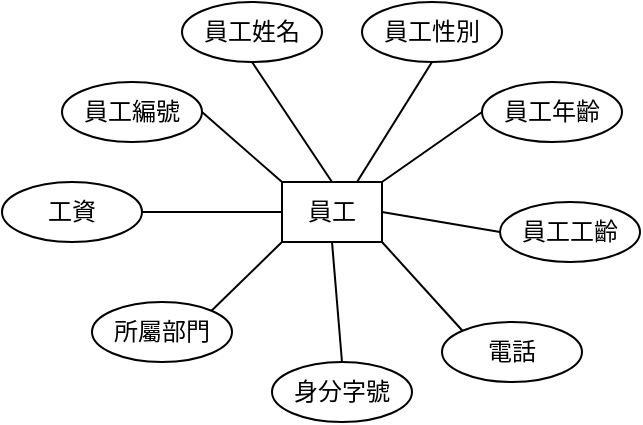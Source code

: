 <mxfile version="22.1.15" type="github">
  <diagram name="第 1 页" id="2KPR2waZYj5MwjoJPlhJ">
    <mxGraphModel dx="1426" dy="751" grid="1" gridSize="10" guides="1" tooltips="1" connect="1" arrows="1" fold="1" page="1" pageScale="1" pageWidth="827" pageHeight="1169" math="0" shadow="0">
      <root>
        <mxCell id="0" />
        <mxCell id="1" parent="0" />
        <mxCell id="KaZ5Hf-sdvHzui96Yfx0-1" value="員工" style="html=1;whiteSpace=wrap;" vertex="1" parent="1">
          <mxGeometry x="400" y="270" width="50" height="30" as="geometry" />
        </mxCell>
        <mxCell id="KaZ5Hf-sdvHzui96Yfx0-2" value="員工編號" style="ellipse;whiteSpace=wrap;html=1;" vertex="1" parent="1">
          <mxGeometry x="290" y="220" width="70" height="30" as="geometry" />
        </mxCell>
        <mxCell id="KaZ5Hf-sdvHzui96Yfx0-3" value="員工姓名" style="ellipse;whiteSpace=wrap;html=1;" vertex="1" parent="1">
          <mxGeometry x="350" y="180" width="70" height="30" as="geometry" />
        </mxCell>
        <mxCell id="KaZ5Hf-sdvHzui96Yfx0-4" value="員工性別" style="ellipse;whiteSpace=wrap;html=1;" vertex="1" parent="1">
          <mxGeometry x="440" y="180" width="70" height="30" as="geometry" />
        </mxCell>
        <mxCell id="KaZ5Hf-sdvHzui96Yfx0-5" value="員工年齡" style="ellipse;whiteSpace=wrap;html=1;" vertex="1" parent="1">
          <mxGeometry x="500" y="220" width="70" height="30" as="geometry" />
        </mxCell>
        <mxCell id="KaZ5Hf-sdvHzui96Yfx0-6" value="員工工齡" style="ellipse;whiteSpace=wrap;html=1;" vertex="1" parent="1">
          <mxGeometry x="509" y="280" width="70" height="30" as="geometry" />
        </mxCell>
        <mxCell id="KaZ5Hf-sdvHzui96Yfx0-7" value="電話" style="ellipse;whiteSpace=wrap;html=1;" vertex="1" parent="1">
          <mxGeometry x="480" y="340" width="70" height="30" as="geometry" />
        </mxCell>
        <mxCell id="KaZ5Hf-sdvHzui96Yfx0-8" value="身分字號" style="ellipse;whiteSpace=wrap;html=1;" vertex="1" parent="1">
          <mxGeometry x="395" y="360" width="70" height="30" as="geometry" />
        </mxCell>
        <mxCell id="KaZ5Hf-sdvHzui96Yfx0-9" value="所屬部門" style="ellipse;whiteSpace=wrap;html=1;" vertex="1" parent="1">
          <mxGeometry x="305" y="330" width="70" height="30" as="geometry" />
        </mxCell>
        <mxCell id="KaZ5Hf-sdvHzui96Yfx0-10" value="工資" style="ellipse;whiteSpace=wrap;html=1;" vertex="1" parent="1">
          <mxGeometry x="260" y="270" width="70" height="30" as="geometry" />
        </mxCell>
        <mxCell id="KaZ5Hf-sdvHzui96Yfx0-11" value="" style="endArrow=none;html=1;rounded=0;exitX=0.5;exitY=0;exitDx=0;exitDy=0;entryX=0.5;entryY=1;entryDx=0;entryDy=0;" edge="1" parent="1" source="KaZ5Hf-sdvHzui96Yfx0-1" target="KaZ5Hf-sdvHzui96Yfx0-3">
          <mxGeometry relative="1" as="geometry">
            <mxPoint x="340" y="220" as="sourcePoint" />
            <mxPoint x="500" y="220" as="targetPoint" />
          </mxGeometry>
        </mxCell>
        <mxCell id="KaZ5Hf-sdvHzui96Yfx0-12" value="" style="endArrow=none;html=1;rounded=0;exitX=0.75;exitY=0;exitDx=0;exitDy=0;entryX=0.5;entryY=1;entryDx=0;entryDy=0;" edge="1" parent="1" source="KaZ5Hf-sdvHzui96Yfx0-1" target="KaZ5Hf-sdvHzui96Yfx0-4">
          <mxGeometry relative="1" as="geometry">
            <mxPoint x="340" y="220" as="sourcePoint" />
            <mxPoint x="500" y="220" as="targetPoint" />
          </mxGeometry>
        </mxCell>
        <mxCell id="KaZ5Hf-sdvHzui96Yfx0-13" value="" style="endArrow=none;html=1;rounded=0;exitX=1;exitY=0;exitDx=0;exitDy=0;entryX=0;entryY=0.5;entryDx=0;entryDy=0;" edge="1" parent="1" source="KaZ5Hf-sdvHzui96Yfx0-1" target="KaZ5Hf-sdvHzui96Yfx0-5">
          <mxGeometry relative="1" as="geometry">
            <mxPoint x="340" y="220" as="sourcePoint" />
            <mxPoint x="470" y="250" as="targetPoint" />
          </mxGeometry>
        </mxCell>
        <mxCell id="KaZ5Hf-sdvHzui96Yfx0-14" value="" style="endArrow=none;html=1;rounded=0;exitX=1;exitY=0.5;exitDx=0;exitDy=0;entryX=0;entryY=0.5;entryDx=0;entryDy=0;" edge="1" parent="1" source="KaZ5Hf-sdvHzui96Yfx0-1" target="KaZ5Hf-sdvHzui96Yfx0-6">
          <mxGeometry relative="1" as="geometry">
            <mxPoint x="340" y="220" as="sourcePoint" />
            <mxPoint x="500" y="220" as="targetPoint" />
          </mxGeometry>
        </mxCell>
        <mxCell id="KaZ5Hf-sdvHzui96Yfx0-15" value="" style="endArrow=none;html=1;rounded=0;exitX=1;exitY=1;exitDx=0;exitDy=0;entryX=0;entryY=0;entryDx=0;entryDy=0;" edge="1" parent="1" source="KaZ5Hf-sdvHzui96Yfx0-1" target="KaZ5Hf-sdvHzui96Yfx0-7">
          <mxGeometry relative="1" as="geometry">
            <mxPoint x="340" y="220" as="sourcePoint" />
            <mxPoint x="500" y="220" as="targetPoint" />
          </mxGeometry>
        </mxCell>
        <mxCell id="KaZ5Hf-sdvHzui96Yfx0-16" value="" style="endArrow=none;html=1;rounded=0;exitX=0.5;exitY=1;exitDx=0;exitDy=0;entryX=0.5;entryY=0;entryDx=0;entryDy=0;" edge="1" parent="1" source="KaZ5Hf-sdvHzui96Yfx0-1" target="KaZ5Hf-sdvHzui96Yfx0-8">
          <mxGeometry relative="1" as="geometry">
            <mxPoint x="340" y="220" as="sourcePoint" />
            <mxPoint x="500" y="220" as="targetPoint" />
          </mxGeometry>
        </mxCell>
        <mxCell id="KaZ5Hf-sdvHzui96Yfx0-17" value="" style="endArrow=none;html=1;rounded=0;exitX=0;exitY=1;exitDx=0;exitDy=0;entryX=1;entryY=0;entryDx=0;entryDy=0;" edge="1" parent="1" source="KaZ5Hf-sdvHzui96Yfx0-1" target="KaZ5Hf-sdvHzui96Yfx0-9">
          <mxGeometry relative="1" as="geometry">
            <mxPoint x="435" y="310" as="sourcePoint" />
            <mxPoint x="440" y="370" as="targetPoint" />
          </mxGeometry>
        </mxCell>
        <mxCell id="KaZ5Hf-sdvHzui96Yfx0-18" value="" style="endArrow=none;html=1;rounded=0;exitX=0;exitY=0.5;exitDx=0;exitDy=0;entryX=1;entryY=0.5;entryDx=0;entryDy=0;" edge="1" parent="1" source="KaZ5Hf-sdvHzui96Yfx0-1" target="KaZ5Hf-sdvHzui96Yfx0-10">
          <mxGeometry relative="1" as="geometry">
            <mxPoint x="410" y="310" as="sourcePoint" />
            <mxPoint x="375" y="344" as="targetPoint" />
          </mxGeometry>
        </mxCell>
        <mxCell id="KaZ5Hf-sdvHzui96Yfx0-19" value="" style="endArrow=none;html=1;rounded=0;exitX=0;exitY=0;exitDx=0;exitDy=0;entryX=1;entryY=0.5;entryDx=0;entryDy=0;" edge="1" parent="1" source="KaZ5Hf-sdvHzui96Yfx0-1" target="KaZ5Hf-sdvHzui96Yfx0-2">
          <mxGeometry relative="1" as="geometry">
            <mxPoint x="410" y="295" as="sourcePoint" />
            <mxPoint x="340" y="295" as="targetPoint" />
          </mxGeometry>
        </mxCell>
      </root>
    </mxGraphModel>
  </diagram>
</mxfile>
